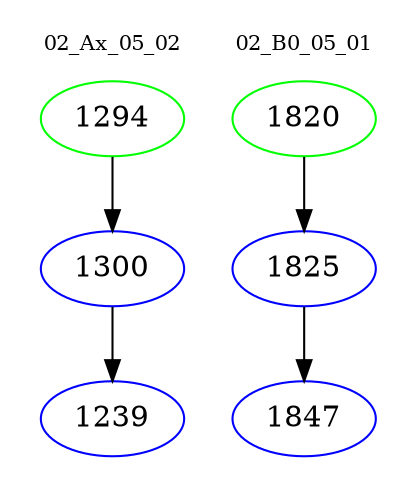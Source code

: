 digraph{
subgraph cluster_0 {
color = white
label = "02_Ax_05_02";
fontsize=10;
T0_1294 [label="1294", color="green"]
T0_1294 -> T0_1300 [color="black"]
T0_1300 [label="1300", color="blue"]
T0_1300 -> T0_1239 [color="black"]
T0_1239 [label="1239", color="blue"]
}
subgraph cluster_1 {
color = white
label = "02_B0_05_01";
fontsize=10;
T1_1820 [label="1820", color="green"]
T1_1820 -> T1_1825 [color="black"]
T1_1825 [label="1825", color="blue"]
T1_1825 -> T1_1847 [color="black"]
T1_1847 [label="1847", color="blue"]
}
}
